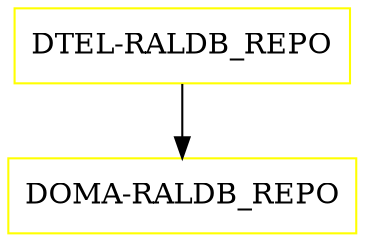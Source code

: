 digraph G {
  "DTEL-RALDB_REPO" [shape=box,color=yellow];
  "DOMA-RALDB_REPO" [shape=box,color=yellow,URL="./DOMA_RALDB_REPO.html"];
  "DTEL-RALDB_REPO" -> "DOMA-RALDB_REPO";
}
